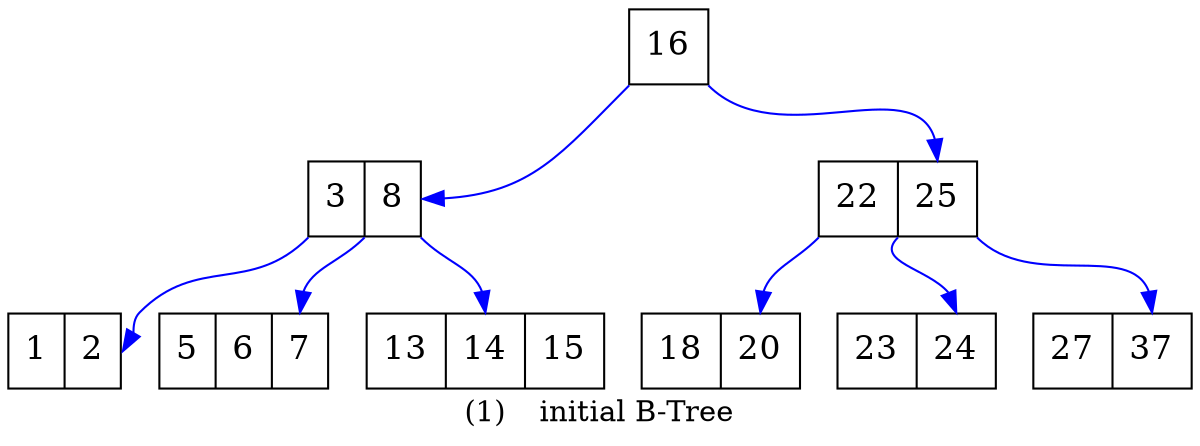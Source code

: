 /************************************************
Auto generated by my program which transfer B-Tree to dot file.
Author: wangdq 
Time: 2015-06-08
CSDN: http://blog.csdn.net/wangdingqiaoit
************************************************/

digraph BTree {
	label="(1)	initial B-Tree";labelloc=b;labeljust=center;
	ordering=out
	node[shape=record,width=0.5,height=0.5,fontsize=16,style="filled", fillcolor="#FFFFFF",fontcolor="black"];
	edge[color="blue", arrowhead="normal"];
		16[label="<f0> 16"];
		3[label="<f0> 3|<f1> 8"];
		22[label="<f0> 22|<f1> 25"];
		1[label="<f0> 1|<f1> 2"];
		5[label="<f0> 5|<f1> 6|<f2> 7"];
		13[label="<f0> 13|<f1> 14|<f2> 15"];
		18[label="<f0> 18|<f1> 20"];
		23[label="<f0> 23|<f1> 24"];
		27[label="<f0> 27|<f1> 37"];
	/* edges*/
	"16":f0:sw->"3":f1
	"16":f0:se->"22":f1
	"3":f0:sw->"1":f1
	"3":f1:sw->"5":f2
	"3":f1:se->"13":f1
	"22":f0:sw->"18":f1
	"22":f1:sw->"23":f1
	"22":f1:se->"27":f1
}
